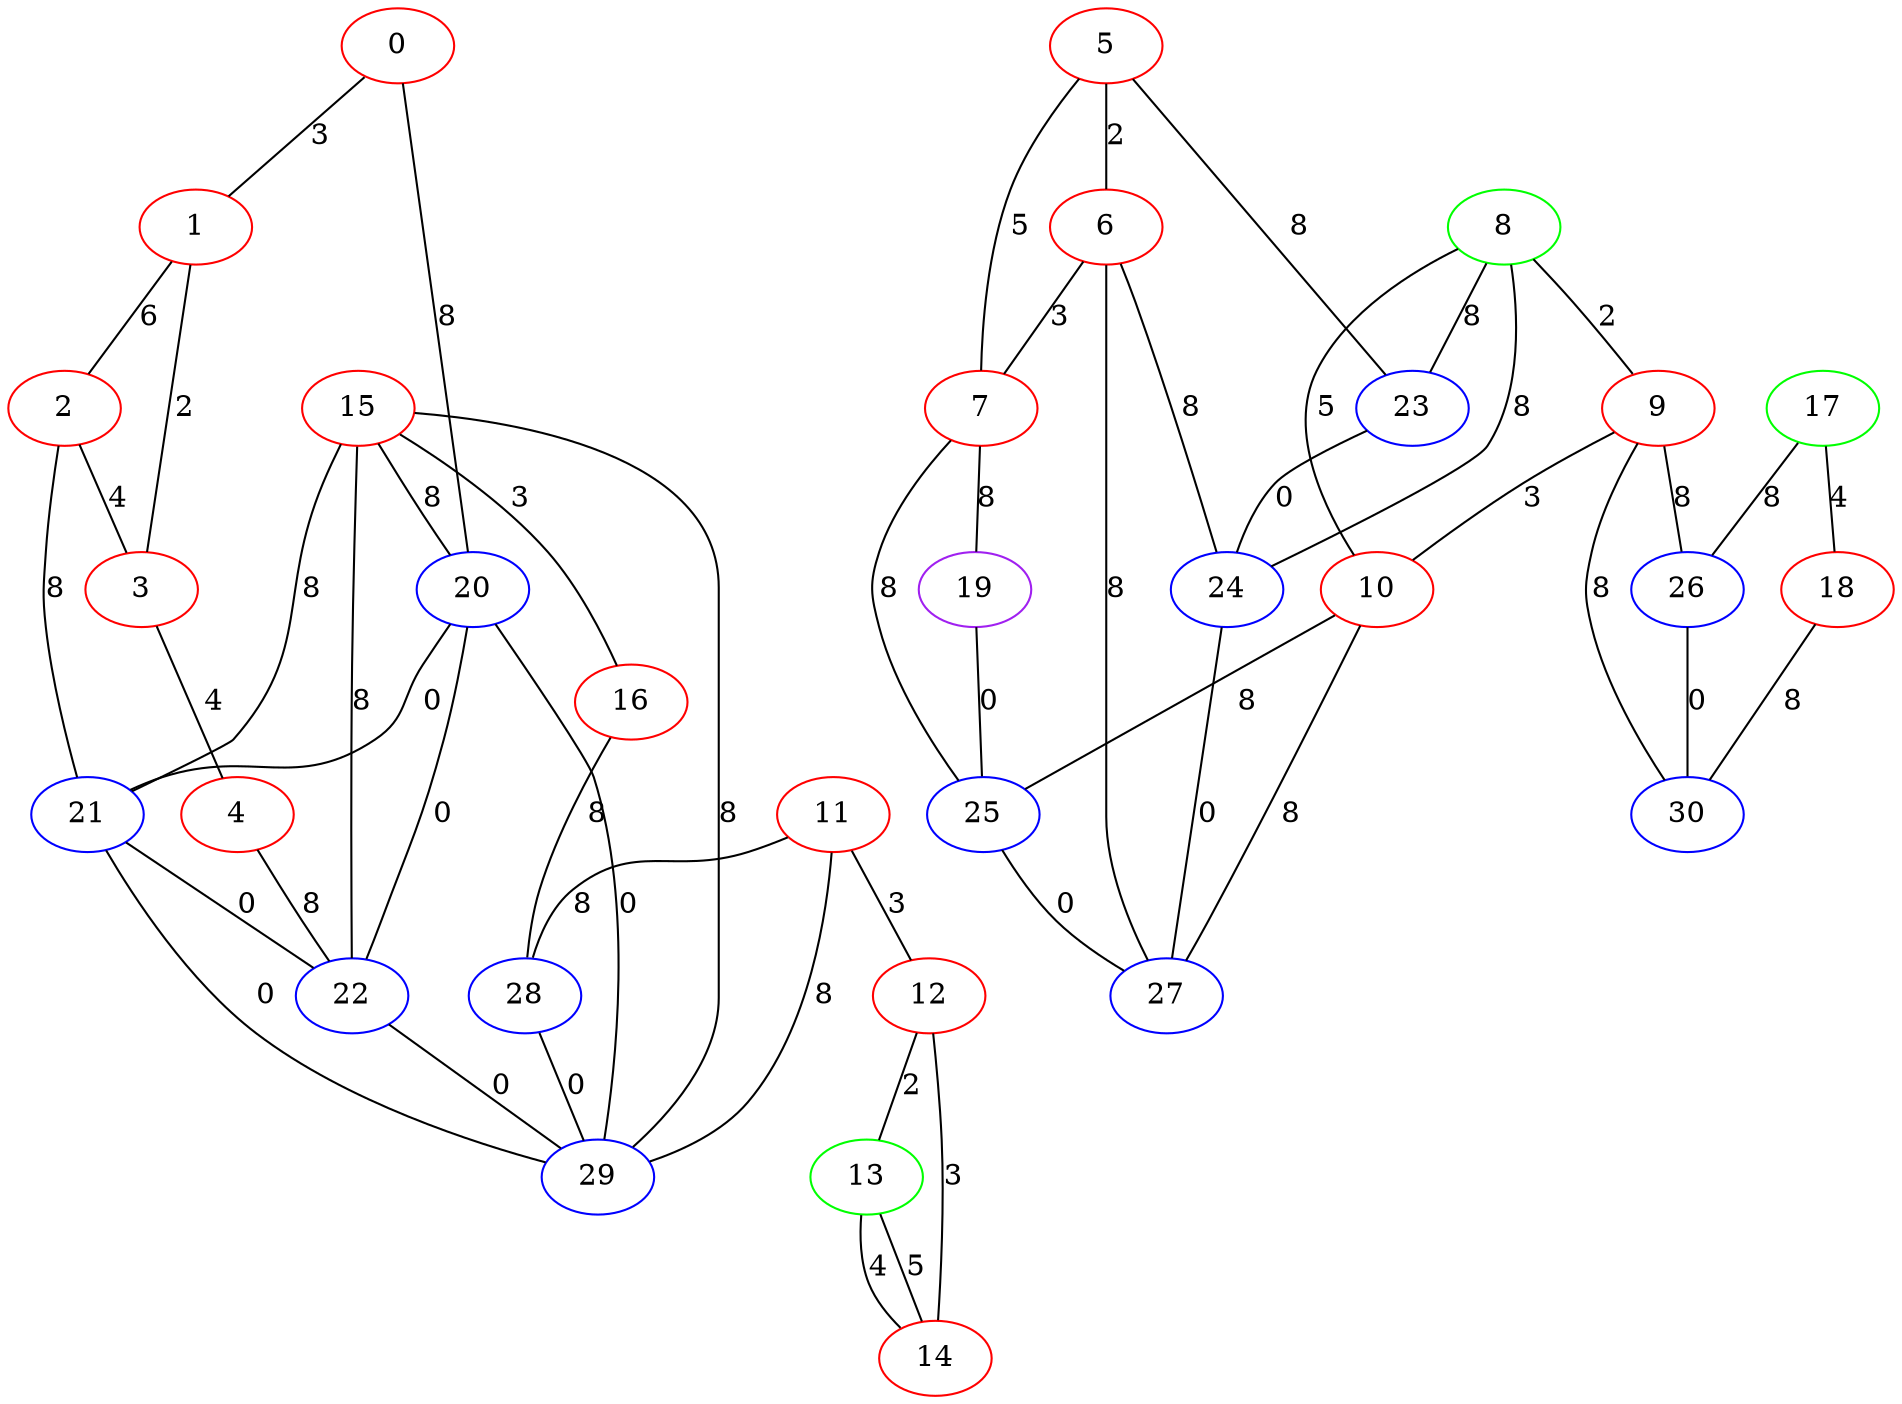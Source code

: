 graph "" {
0 [color=red, weight=1];
1 [color=red, weight=1];
2 [color=red, weight=1];
3 [color=red, weight=1];
4 [color=red, weight=1];
5 [color=red, weight=1];
6 [color=red, weight=1];
7 [color=red, weight=1];
8 [color=green, weight=2];
9 [color=red, weight=1];
10 [color=red, weight=1];
11 [color=red, weight=1];
12 [color=red, weight=1];
13 [color=green, weight=2];
14 [color=red, weight=1];
15 [color=red, weight=1];
16 [color=red, weight=1];
17 [color=green, weight=2];
18 [color=red, weight=1];
19 [color=purple, weight=4];
20 [color=blue, weight=3];
21 [color=blue, weight=3];
22 [color=blue, weight=3];
23 [color=blue, weight=3];
24 [color=blue, weight=3];
25 [color=blue, weight=3];
26 [color=blue, weight=3];
27 [color=blue, weight=3];
28 [color=blue, weight=3];
29 [color=blue, weight=3];
30 [color=blue, weight=3];
0 -- 1  [key=0, label=3];
0 -- 20  [key=0, label=8];
1 -- 2  [key=0, label=6];
1 -- 3  [key=0, label=2];
2 -- 3  [key=0, label=4];
2 -- 21  [key=0, label=8];
3 -- 4  [key=0, label=4];
4 -- 22  [key=0, label=8];
5 -- 23  [key=0, label=8];
5 -- 6  [key=0, label=2];
5 -- 7  [key=0, label=5];
6 -- 24  [key=0, label=8];
6 -- 27  [key=0, label=8];
6 -- 7  [key=0, label=3];
7 -- 25  [key=0, label=8];
7 -- 19  [key=0, label=8];
8 -- 24  [key=0, label=8];
8 -- 9  [key=0, label=2];
8 -- 10  [key=0, label=5];
8 -- 23  [key=0, label=8];
9 -- 10  [key=0, label=3];
9 -- 26  [key=0, label=8];
9 -- 30  [key=0, label=8];
10 -- 27  [key=0, label=8];
10 -- 25  [key=0, label=8];
11 -- 28  [key=0, label=8];
11 -- 12  [key=0, label=3];
11 -- 29  [key=0, label=8];
12 -- 13  [key=0, label=2];
12 -- 14  [key=0, label=3];
13 -- 14  [key=0, label=5];
13 -- 14  [key=1, label=4];
15 -- 16  [key=0, label=3];
15 -- 20  [key=0, label=8];
15 -- 21  [key=0, label=8];
15 -- 22  [key=0, label=8];
15 -- 29  [key=0, label=8];
16 -- 28  [key=0, label=8];
17 -- 18  [key=0, label=4];
17 -- 26  [key=0, label=8];
18 -- 30  [key=0, label=8];
19 -- 25  [key=0, label=0];
20 -- 21  [key=0, label=0];
20 -- 22  [key=0, label=0];
20 -- 29  [key=0, label=0];
21 -- 29  [key=0, label=0];
21 -- 22  [key=0, label=0];
22 -- 29  [key=0, label=0];
23 -- 24  [key=0, label=0];
24 -- 27  [key=0, label=0];
25 -- 27  [key=0, label=0];
26 -- 30  [key=0, label=0];
28 -- 29  [key=0, label=0];
}
